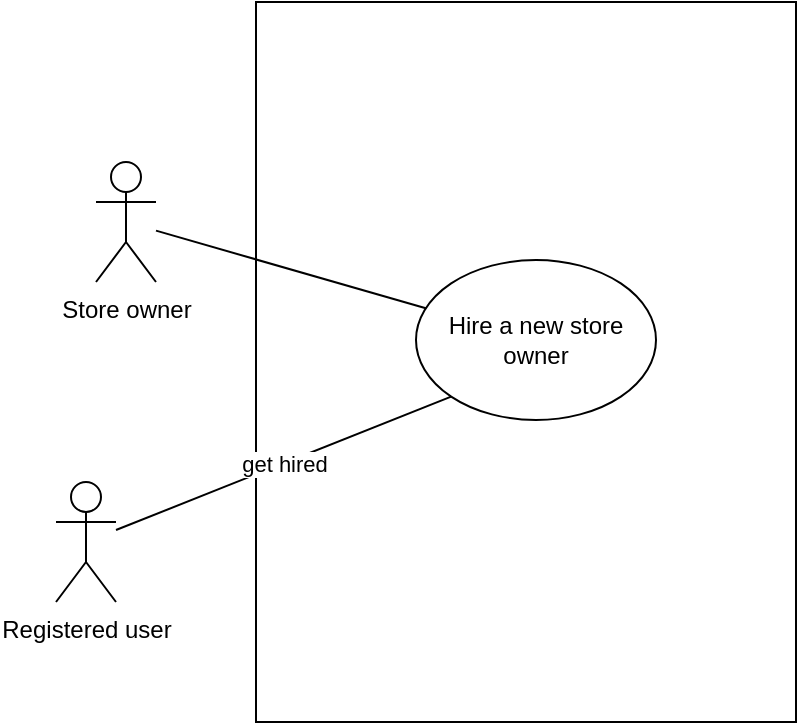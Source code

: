 <mxfile version="14.4.9" type="device"><diagram id="t7k0VjMkH1-JgPY8LBvS" name="Page-1"><mxGraphModel dx="881" dy="400" grid="1" gridSize="10" guides="1" tooltips="1" connect="1" arrows="1" fold="1" page="1" pageScale="1" pageWidth="583" pageHeight="827" math="0" shadow="0"><root><mxCell id="0"/><mxCell id="1" parent="0"/><mxCell id="E_jCdWUFwW3_XZetJl6u-1" value="" style="rounded=0;whiteSpace=wrap;html=1;" vertex="1" parent="1"><mxGeometry x="400" y="190" width="270" height="360" as="geometry"/></mxCell><mxCell id="E_jCdWUFwW3_XZetJl6u-3" value="Store owner" style="shape=umlActor;verticalLabelPosition=bottom;verticalAlign=top;html=1;outlineConnect=0;" vertex="1" parent="1"><mxGeometry x="320" y="270" width="30" height="60" as="geometry"/></mxCell><mxCell id="E_jCdWUFwW3_XZetJl6u-4" value="Registered user" style="shape=umlActor;verticalLabelPosition=bottom;verticalAlign=top;html=1;outlineConnect=0;" vertex="1" parent="1"><mxGeometry x="300" y="430" width="30" height="60" as="geometry"/></mxCell><mxCell id="E_jCdWUFwW3_XZetJl6u-5" value="Hire a new store owner" style="ellipse;whiteSpace=wrap;html=1;" vertex="1" parent="1"><mxGeometry x="480" y="319" width="120" height="80" as="geometry"/></mxCell><mxCell id="E_jCdWUFwW3_XZetJl6u-6" value="" style="endArrow=none;html=1;" edge="1" parent="1" source="E_jCdWUFwW3_XZetJl6u-3" target="E_jCdWUFwW3_XZetJl6u-5"><mxGeometry width="50" height="50" relative="1" as="geometry"><mxPoint x="600" y="460" as="sourcePoint"/><mxPoint x="650" y="410" as="targetPoint"/></mxGeometry></mxCell><mxCell id="E_jCdWUFwW3_XZetJl6u-7" value="get hired" style="endArrow=none;html=1;entryX=0;entryY=1;entryDx=0;entryDy=0;" edge="1" parent="1" source="E_jCdWUFwW3_XZetJl6u-4" target="E_jCdWUFwW3_XZetJl6u-5"><mxGeometry width="50" height="50" relative="1" as="geometry"><mxPoint x="600" y="460" as="sourcePoint"/><mxPoint x="650" y="410" as="targetPoint"/></mxGeometry></mxCell></root></mxGraphModel></diagram></mxfile>